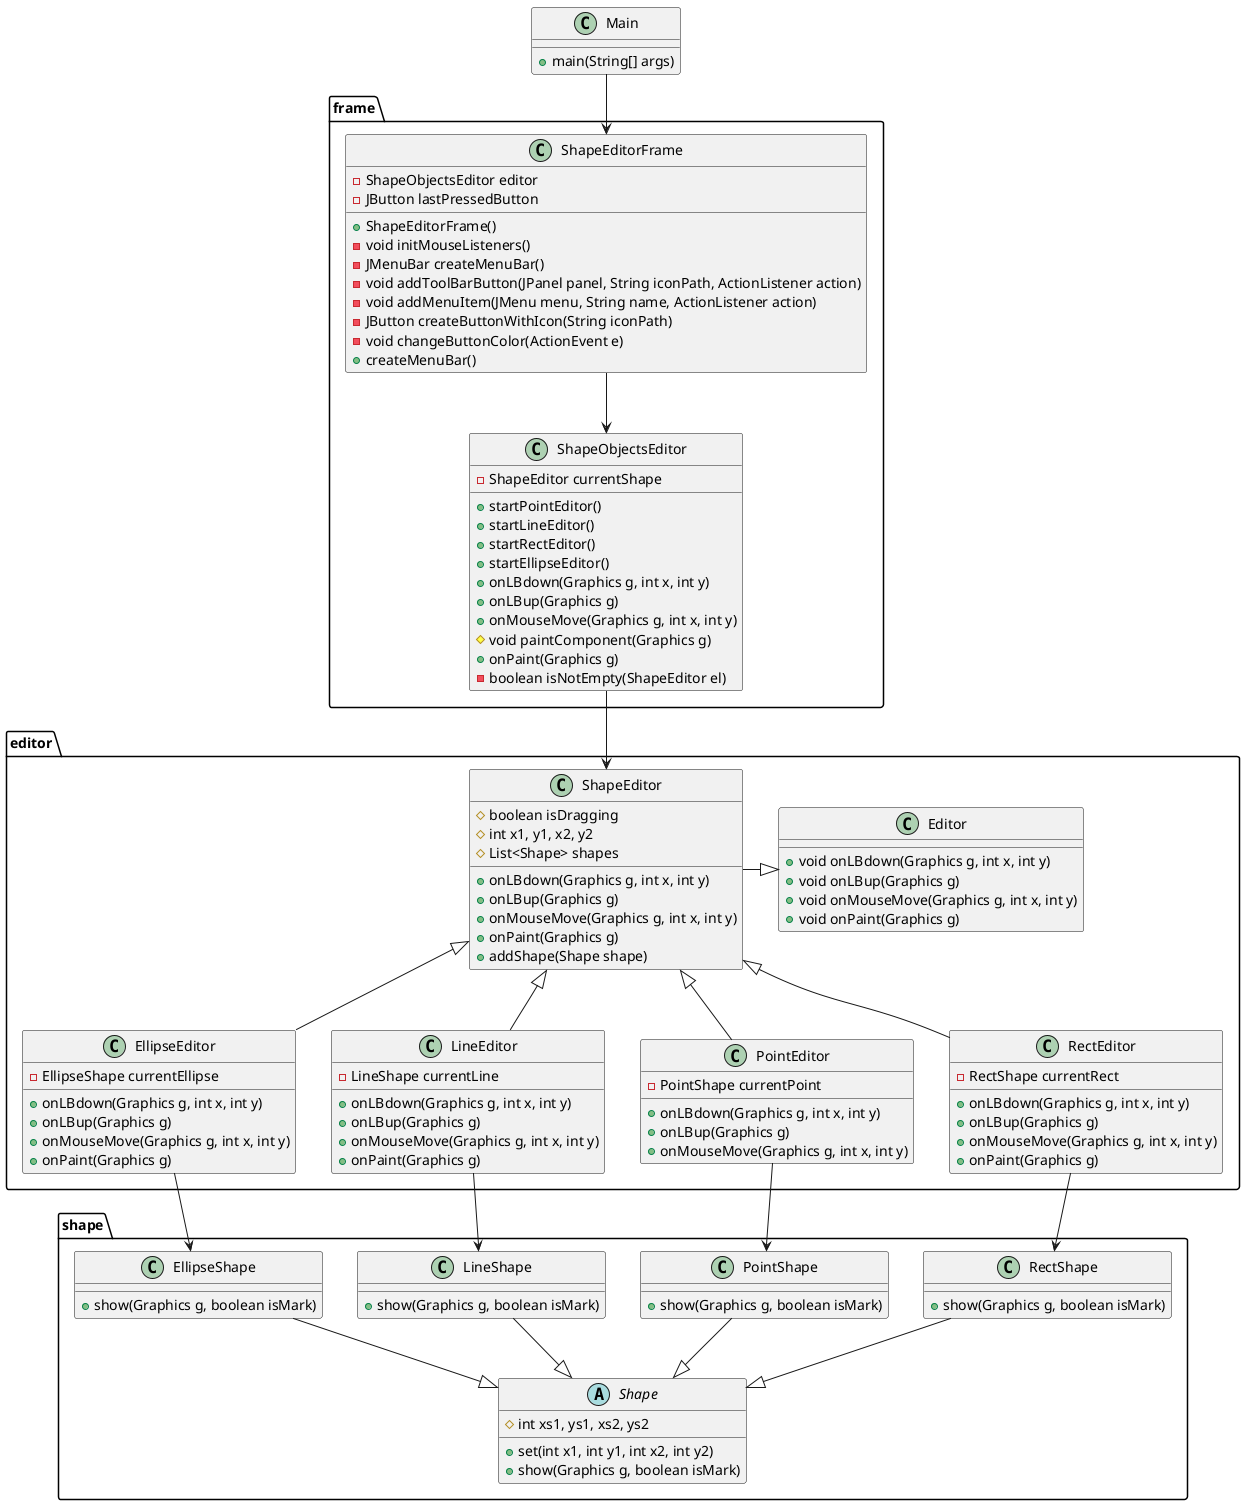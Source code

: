 @startuml

' Визначаємо пакети
package editor {
    class Editor {
        +void onLBdown(Graphics g, int x, int y)
        +void onLBup(Graphics g)
        +void onMouseMove(Graphics g, int x, int y)
        +void onPaint(Graphics g)
    }

    class ShapeEditor{
        #boolean isDragging
        #int x1, y1, x2, y2
        #List<Shape> shapes
        +onLBdown(Graphics g, int x, int y)
        +onLBup(Graphics g)
        +onMouseMove(Graphics g, int x, int y)
        +onPaint(Graphics g)
        +addShape(Shape shape)
    }

    class EllipseEditor extends ShapeEditor {
        -EllipseShape currentEllipse
        +onLBdown(Graphics g, int x, int y)
        +onLBup(Graphics g)
        +onMouseMove(Graphics g, int x, int y)
        +onPaint(Graphics g)
    }

    class LineEditor extends ShapeEditor {
        -LineShape currentLine
        +onLBdown(Graphics g, int x, int y)
        +onLBup(Graphics g)
        +onMouseMove(Graphics g, int x, int y)
        +onPaint(Graphics g)
    }

    class PointEditor extends ShapeEditor {
        -PointShape currentPoint
        +onLBdown(Graphics g, int x, int y)
        +onLBup(Graphics g)
        +onMouseMove(Graphics g, int x, int y)

    }

    class RectEditor extends ShapeEditor {
        -RectShape currentRect
        +onLBdown(Graphics g, int x, int y)
        +onLBup(Graphics g)
        +onMouseMove(Graphics g, int x, int y)
        +onPaint(Graphics g)
    }
}

package frame {
    class ShapeEditorFrame {
        -ShapeObjectsEditor editor
        -JButton lastPressedButton
        +ShapeEditorFrame()
        -void initMouseListeners()
        -JMenuBar createMenuBar()
        -void addToolBarButton(JPanel panel, String iconPath, ActionListener action)
        -void addMenuItem(JMenu menu, String name, ActionListener action)
        -JButton createButtonWithIcon(String iconPath)
        -void changeButtonColor(ActionEvent e)
        +createMenuBar()
    }

    class ShapeObjectsEditor {
        -ShapeEditor currentShape
        +startPointEditor()
        +startLineEditor()
        +startRectEditor()
        +startEllipseEditor()
        +onLBdown(Graphics g, int x, int y)
        +onLBup(Graphics g)
        +onMouseMove(Graphics g, int x, int y)
        #void paintComponent(Graphics g)
        +onPaint(Graphics g)
        -boolean isNotEmpty(ShapeEditor el)
    }

}

package shape {
    abstract class Shape {
        #int xs1, ys1, xs2, ys2
        +set(int x1, int y1, int x2, int y2)
        +show(Graphics g, boolean isMark)
    }

    Shape <|-u- EllipseShape
    Shape <|-u- LineShape
    Shape <|-u- PointShape
    Shape <|-u- RectShape

    class EllipseShape {
        +show(Graphics g, boolean isMark)
    }

    class LineShape {
        +show(Graphics g, boolean isMark)
    }

    class PointShape {
        +show(Graphics g, boolean isMark)
    }

    class RectShape {
        +show(Graphics g, boolean isMark)
    }
}

class Main {
    +main(String[] args)
}

Main --> ShapeEditorFrame
ShapeEditorFrame --> ShapeObjectsEditor
ShapeObjectsEditor --> ShapeEditor
EllipseEditor -d-> EllipseShape
LineEditor -d-> LineShape
PointEditor -d-> PointShape
RectEditor -d-> RectShape
ShapeEditor -r-|> Editor

@enduml
